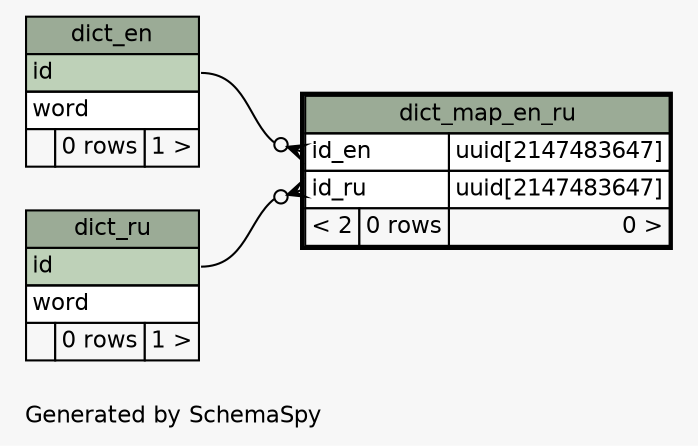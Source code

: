 // dot 2.50.0 on Mac OS X 12.1
// SchemaSpy rev 590
digraph "oneDegreeRelationshipsDiagram" {
  graph [
    rankdir="RL"
    bgcolor="#f7f7f7"
    label="\nGenerated by SchemaSpy"
    labeljust="l"
    nodesep="0.18"
    ranksep="0.46"
    fontname="Helvetica"
    fontsize="11"
  ];
  node [
    fontname="Helvetica"
    fontsize="11"
    shape="plaintext"
  ];
  edge [
    arrowsize="0.8"
  ];
  "dict_map_en_ru":"id_en":w -> "dict_en":"id":e [arrowhead=none dir=back arrowtail=crowodot];
  "dict_map_en_ru":"id_ru":w -> "dict_ru":"id":e [arrowhead=none dir=back arrowtail=crowodot];
  "dict_en" [
    label=<
    <TABLE BORDER="0" CELLBORDER="1" CELLSPACING="0" BGCOLOR="#ffffff">
      <TR><TD COLSPAN="3" BGCOLOR="#9bab96" ALIGN="CENTER">dict_en</TD></TR>
      <TR><TD PORT="id" COLSPAN="3" BGCOLOR="#bed1b8" ALIGN="LEFT">id</TD></TR>
      <TR><TD PORT="word" COLSPAN="3" ALIGN="LEFT">word</TD></TR>
      <TR><TD ALIGN="LEFT" BGCOLOR="#f7f7f7">  </TD><TD ALIGN="RIGHT" BGCOLOR="#f7f7f7">0 rows</TD><TD ALIGN="RIGHT" BGCOLOR="#f7f7f7">1 &gt;</TD></TR>
    </TABLE>>
    URL="dict_en.html"
    tooltip="dict_en"
  ];
  "dict_map_en_ru" [
    label=<
    <TABLE BORDER="2" CELLBORDER="1" CELLSPACING="0" BGCOLOR="#ffffff">
      <TR><TD COLSPAN="3" BGCOLOR="#9bab96" ALIGN="CENTER">dict_map_en_ru</TD></TR>
      <TR><TD PORT="id_en" COLSPAN="2" ALIGN="LEFT">id_en</TD><TD PORT="id_en.type" ALIGN="LEFT">uuid[2147483647]</TD></TR>
      <TR><TD PORT="id_ru" COLSPAN="2" ALIGN="LEFT">id_ru</TD><TD PORT="id_ru.type" ALIGN="LEFT">uuid[2147483647]</TD></TR>
      <TR><TD ALIGN="LEFT" BGCOLOR="#f7f7f7">&lt; 2</TD><TD ALIGN="RIGHT" BGCOLOR="#f7f7f7">0 rows</TD><TD ALIGN="RIGHT" BGCOLOR="#f7f7f7">0 &gt;</TD></TR>
    </TABLE>>
    URL="dict_map_en_ru.html"
    tooltip="dict_map_en_ru"
  ];
  "dict_ru" [
    label=<
    <TABLE BORDER="0" CELLBORDER="1" CELLSPACING="0" BGCOLOR="#ffffff">
      <TR><TD COLSPAN="3" BGCOLOR="#9bab96" ALIGN="CENTER">dict_ru</TD></TR>
      <TR><TD PORT="id" COLSPAN="3" BGCOLOR="#bed1b8" ALIGN="LEFT">id</TD></TR>
      <TR><TD PORT="word" COLSPAN="3" ALIGN="LEFT">word</TD></TR>
      <TR><TD ALIGN="LEFT" BGCOLOR="#f7f7f7">  </TD><TD ALIGN="RIGHT" BGCOLOR="#f7f7f7">0 rows</TD><TD ALIGN="RIGHT" BGCOLOR="#f7f7f7">1 &gt;</TD></TR>
    </TABLE>>
    URL="dict_ru.html"
    tooltip="dict_ru"
  ];
}
